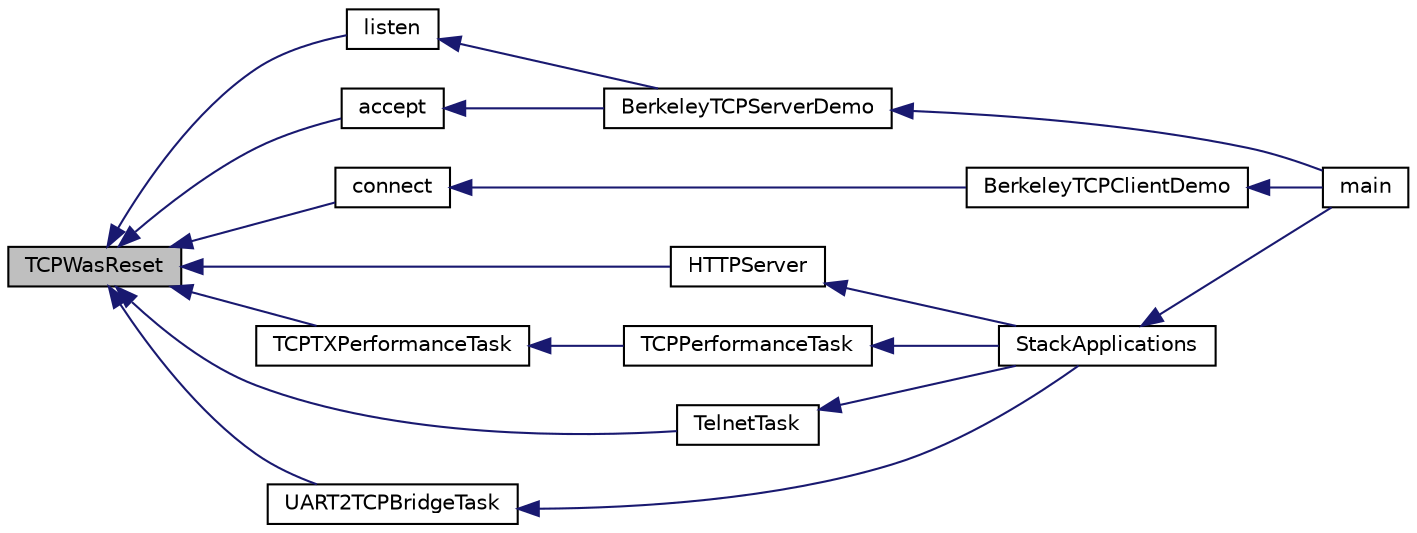 digraph "TCPWasReset"
{
  edge [fontname="Helvetica",fontsize="10",labelfontname="Helvetica",labelfontsize="10"];
  node [fontname="Helvetica",fontsize="10",shape=record];
  rankdir="LR";
  Node1 [label="TCPWasReset",height=0.2,width=0.4,color="black", fillcolor="grey75", style="filled", fontcolor="black"];
  Node1 -> Node2 [dir="back",color="midnightblue",fontsize="10",style="solid",fontname="Helvetica"];
  Node2 [label="listen",height=0.2,width=0.4,color="black", fillcolor="white", style="filled",URL="$_berkeley_a_p_i_8c.html#a4c434be919765796affc6e3e9a589a70"];
  Node2 -> Node3 [dir="back",color="midnightblue",fontsize="10",style="solid",fontname="Helvetica"];
  Node3 [label="BerkeleyTCPServerDemo",height=0.2,width=0.4,color="black", fillcolor="white", style="filled",URL="$_main_demo_8h.html#a85ecc0787bf291b36e4aa7bff6b39157"];
  Node3 -> Node4 [dir="back",color="midnightblue",fontsize="10",style="solid",fontname="Helvetica"];
  Node4 [label="main",height=0.2,width=0.4,color="black", fillcolor="white", style="filled",URL="$_main_demo_8c.html#a6288eba0f8e8ad3ab1544ad731eb7667"];
  Node1 -> Node5 [dir="back",color="midnightblue",fontsize="10",style="solid",fontname="Helvetica"];
  Node5 [label="accept",height=0.2,width=0.4,color="black", fillcolor="white", style="filled",URL="$_berkeley_a_p_i_8c.html#a298a16c68986b08367adf670e48cc832"];
  Node5 -> Node3 [dir="back",color="midnightblue",fontsize="10",style="solid",fontname="Helvetica"];
  Node1 -> Node6 [dir="back",color="midnightblue",fontsize="10",style="solid",fontname="Helvetica"];
  Node6 [label="connect",height=0.2,width=0.4,color="black", fillcolor="white", style="filled",URL="$_berkeley_a_p_i_8c.html#adf2c9fc4a3ab6f2ce9de01b399621e4c"];
  Node6 -> Node7 [dir="back",color="midnightblue",fontsize="10",style="solid",fontname="Helvetica"];
  Node7 [label="BerkeleyTCPClientDemo",height=0.2,width=0.4,color="black", fillcolor="white", style="filled",URL="$_main_demo_8h.html#a2f47eed84b265359778d4d1c3a47f322"];
  Node7 -> Node4 [dir="back",color="midnightblue",fontsize="10",style="solid",fontname="Helvetica"];
  Node1 -> Node8 [dir="back",color="midnightblue",fontsize="10",style="solid",fontname="Helvetica"];
  Node8 [label="HTTPServer",height=0.2,width=0.4,color="black", fillcolor="white", style="filled",URL="$_h_t_t_p2_8c.html#ab189937b063ba1fac1d6ad56d36d2d10"];
  Node8 -> Node9 [dir="back",color="midnightblue",fontsize="10",style="solid",fontname="Helvetica"];
  Node9 [label="StackApplications",height=0.2,width=0.4,color="black", fillcolor="white", style="filled",URL="$_stack_tsk_8c.html#a7f8ff33bea9e052705b0a80d2dfcf399"];
  Node9 -> Node4 [dir="back",color="midnightblue",fontsize="10",style="solid",fontname="Helvetica"];
  Node1 -> Node10 [dir="back",color="midnightblue",fontsize="10",style="solid",fontname="Helvetica"];
  Node10 [label="TCPTXPerformanceTask",height=0.2,width=0.4,color="black", fillcolor="white", style="filled",URL="$_t_c_p_performance_test_8c.html#a4e543f659633906145da7a0b19199077"];
  Node10 -> Node11 [dir="back",color="midnightblue",fontsize="10",style="solid",fontname="Helvetica"];
  Node11 [label="TCPPerformanceTask",height=0.2,width=0.4,color="black", fillcolor="white", style="filled",URL="$_t_c_p_performance_test_8c.html#aa47216a6f8fce14cb21d13785d8caa25"];
  Node11 -> Node9 [dir="back",color="midnightblue",fontsize="10",style="solid",fontname="Helvetica"];
  Node1 -> Node12 [dir="back",color="midnightblue",fontsize="10",style="solid",fontname="Helvetica"];
  Node12 [label="TelnetTask",height=0.2,width=0.4,color="black", fillcolor="white", style="filled",URL="$_telnet_8c.html#a8fed07ba13983e8dfc2a83d3978b41a4"];
  Node12 -> Node9 [dir="back",color="midnightblue",fontsize="10",style="solid",fontname="Helvetica"];
  Node1 -> Node13 [dir="back",color="midnightblue",fontsize="10",style="solid",fontname="Helvetica"];
  Node13 [label="UART2TCPBridgeTask",height=0.2,width=0.4,color="black", fillcolor="white", style="filled",URL="$_u_a_r_t2_t_c_p_bridge_8c.html#a255a7bd500ac66ae2c623fad85456c75"];
  Node13 -> Node9 [dir="back",color="midnightblue",fontsize="10",style="solid",fontname="Helvetica"];
}
